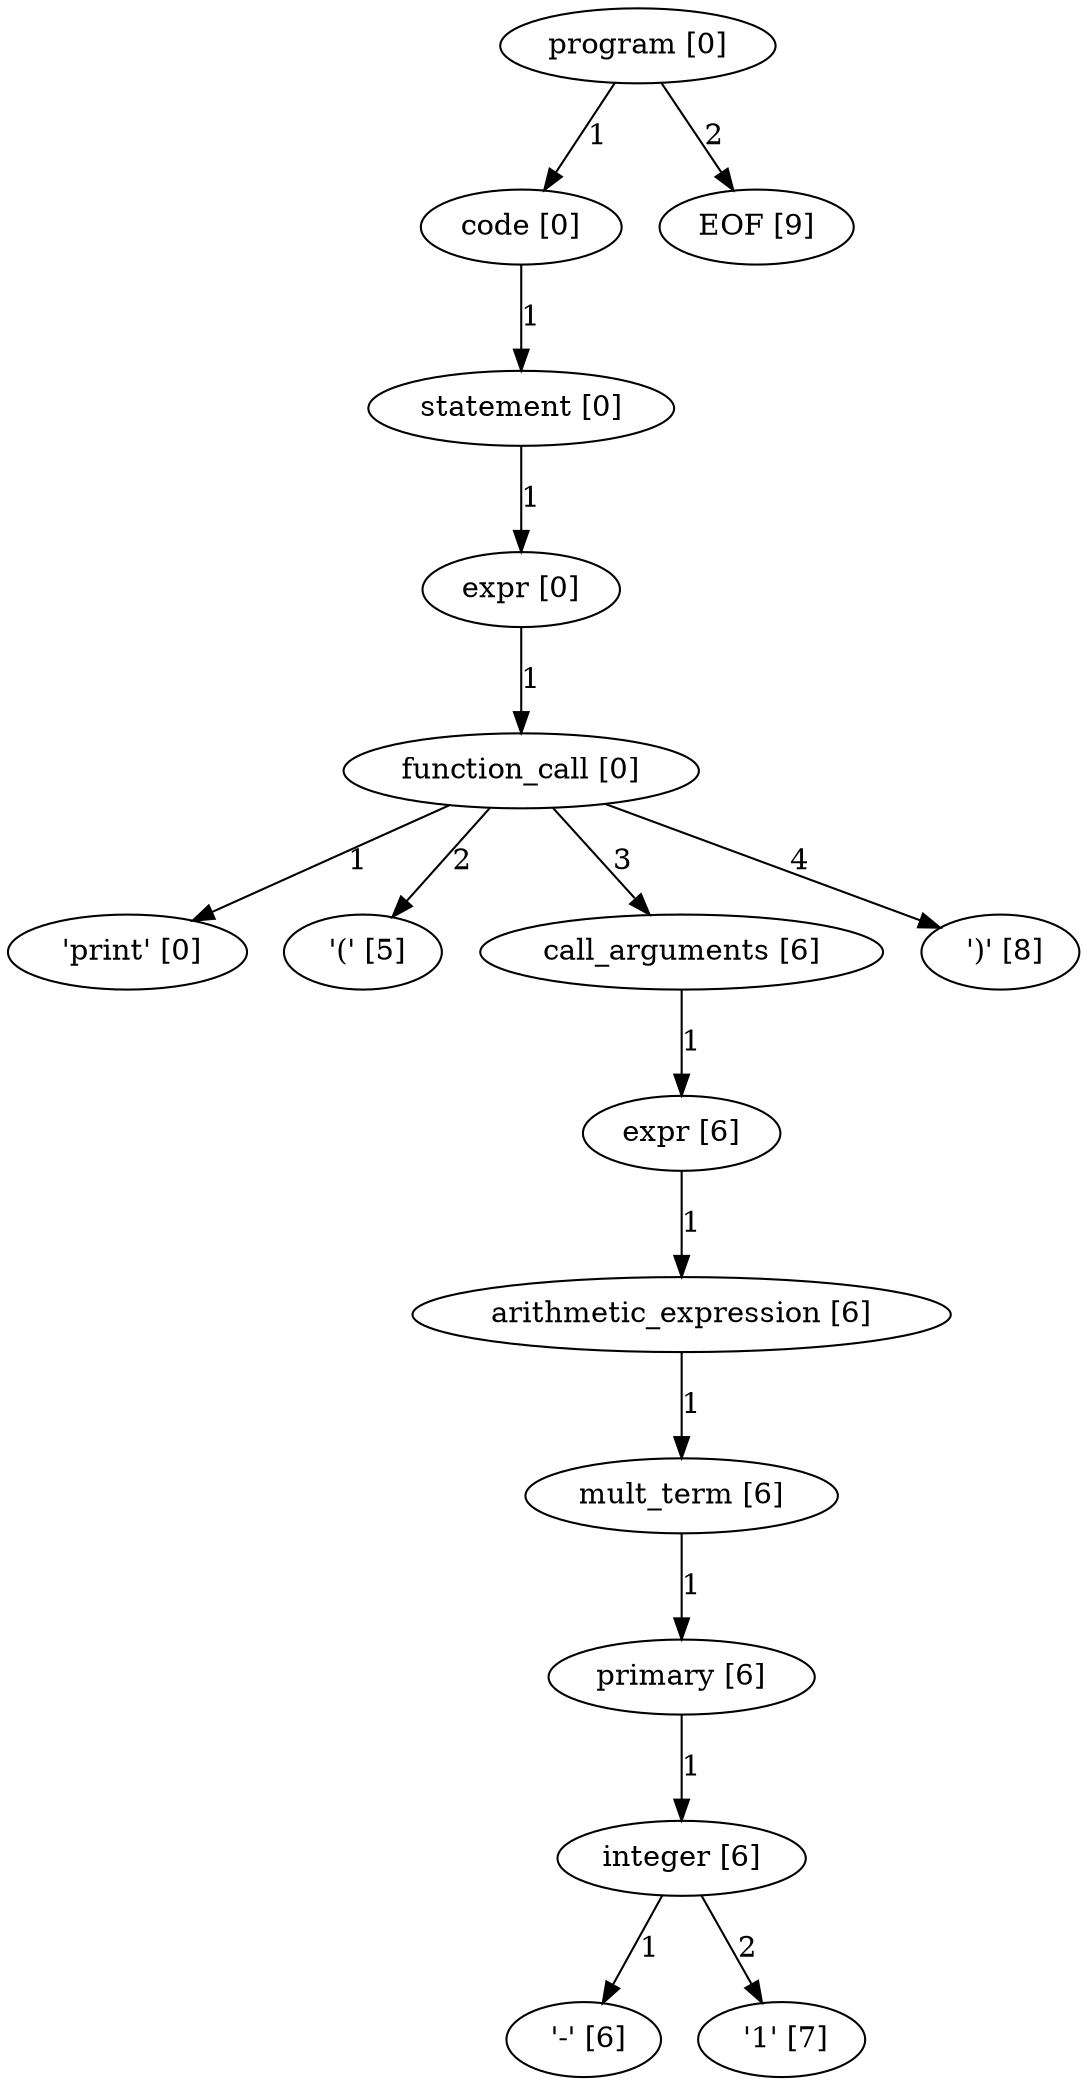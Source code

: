 digraph arpeggio_graph {
2645464652656 [label="program [0]"];
2645464652656->2645464653064 [label="1"]

2645464653064 [label="code [0]"];
2645464653064->2645464827968 [label="1"]

2645464827968 [label="statement [0]"];
2645464827968->2645464827832 [label="1"]

2645464827832 [label="expr [0]"];
2645464827832->2645464827696 [label="1"]

2645464827696 [label="function_call [0]"];
2645464827696->2645464140440 [label="1"]

2645464140440 [label=" 'print' [0]"];
2645464827696->2645464140560 [label="2"]

2645464140560 [label=" '(' [5]"];
2645464827696->2645464827560 [label="3"]

2645464827560 [label="call_arguments [6]"];
2645464827560->2645464827424 [label="1"]

2645464827424 [label="expr [6]"];
2645464827424->2645464827288 [label="1"]

2645464827288 [label="arithmetic_expression [6]"];
2645464827288->2645464827152 [label="1"]

2645464827152 [label="mult_term [6]"];
2645464827152->2645464827016 [label="1"]

2645464827016 [label="primary [6]"];
2645464827016->2645464825928 [label="1"]

2645464825928 [label="integer [6]"];
2645464825928->2645464834600 [label="1"]

2645464834600 [label=" '-' [6]"];
2645464825928->2645464834720 [label="2"]

2645464834720 [label=" '1' [7]"];
2645464827696->2645464834840 [label="4"]

2645464834840 [label=" ')' [8]"];
2645464652656->2645464141280 [label="2"]

2645464141280 [label="EOF [9]"];
}